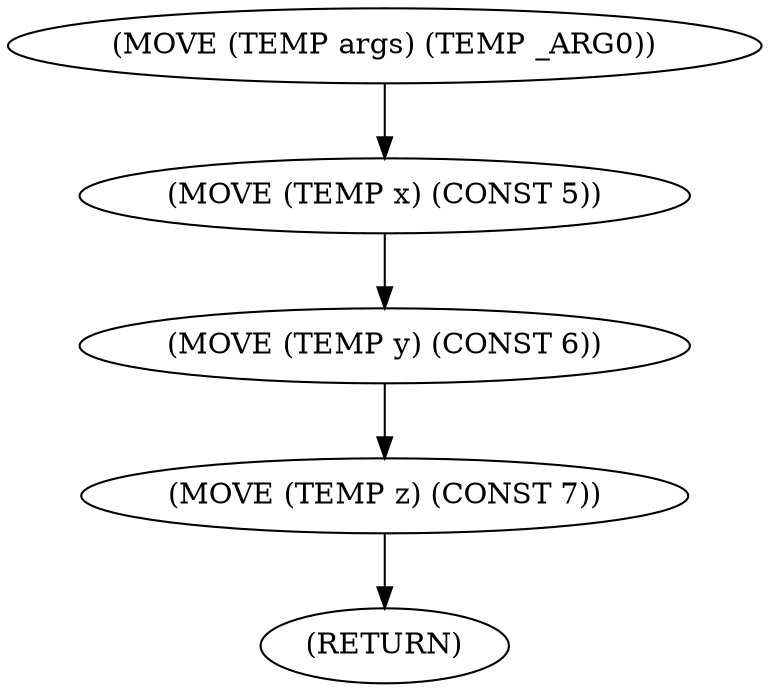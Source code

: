 digraph {
{	rankdir=LR
	node[shape=box]
}	"(MOVE (TEMP args) (TEMP _ARG0))
" -> {"(MOVE (TEMP x) (CONST 5))
"}
	"(MOVE (TEMP x) (CONST 5))
" -> {"(MOVE (TEMP y) (CONST 6))
"}
	"(MOVE (TEMP y) (CONST 6))
" -> {"(MOVE (TEMP z) (CONST 7))
"}
	"(MOVE (TEMP z) (CONST 7))
" -> {"(RETURN)
"}
	"(RETURN)
" -> {}
}